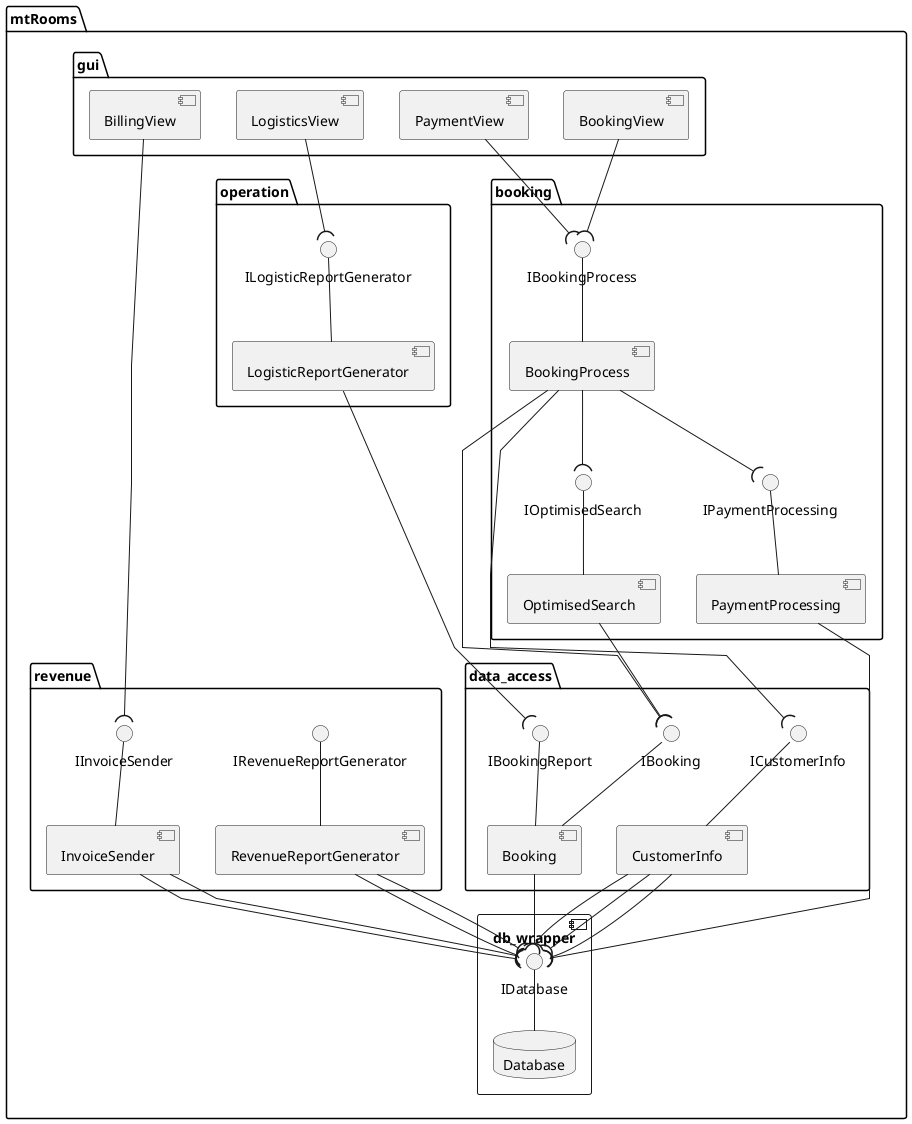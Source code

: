 @startuml

'skinparam linetype ortho
skinparam linetype polyline

package mtRooms {
    package "gui" {
        [BillingView]
        [LogisticsView]
        [BookingView]
        [PaymentView]
    }

    package "booking" {
        interface IBookingProcess
        [BookingProcess]
        interface IOptimisedSearch
        [OptimisedSearch]
        interface IPaymentProcessing
        [PaymentProcessing]

        IBookingProcess -- BookingProcess
        IOptimisedSearch -- OptimisedSearch

        BookingProcess --( IOptimisedSearch
    }

    package "data_access" {
        interface IBooking
        interface IBookingReport
        [Booking]
        interface ICustomerInfo
        [CustomerInfo]

        IBooking -- Booking
        IBookingReport -- Booking
        ICustomerInfo -- CustomerInfo
        IPaymentProcessing -- PaymentProcessing
    }

    package "revenue" {
        [RevenueReportGenerator]
        interface IRevenueReportGenerator
        [InvoiceSender]
        interface IInvoiceSender

        IRevenueReportGenerator -- RevenueReportGenerator
        IInvoiceSender -- InvoiceSender
    }

    package "operation" {
        [LogisticReportGenerator]
        interface ILogisticReportGenerator

        ILogisticReportGenerator -- LogisticReportGenerator
    }

    component db_wrapper {
        interface IDatabase
        database Database

        IDatabase -- Database
    }

    IInvoiceSender )-up- BillingView
    ILogisticReportGenerator )-up- LogisticsView
    BookingView --( IBookingProcess
    PaymentView --( IBookingProcess

    BookingProcess --( IPaymentProcessing
    BookingProcess --( IBooking
    BookingProcess --( ICustomerInfo
    OptimisedSearch --( IBooking

    Booking --( IDatabase
    CustomerInfo --( IDatabase
    CustomerInfo --( IDatabase
    CustomerInfo --( IDatabase

    PaymentProcessing --( IDatabase
    LogisticReportGenerator --( IBookingReport
    InvoiceSender --( IDatabase
    InvoiceSender --( IDatabase
    RevenueReportGenerator --( IDatabase
    RevenueReportGenerator --( IDatabase
}

@enduml